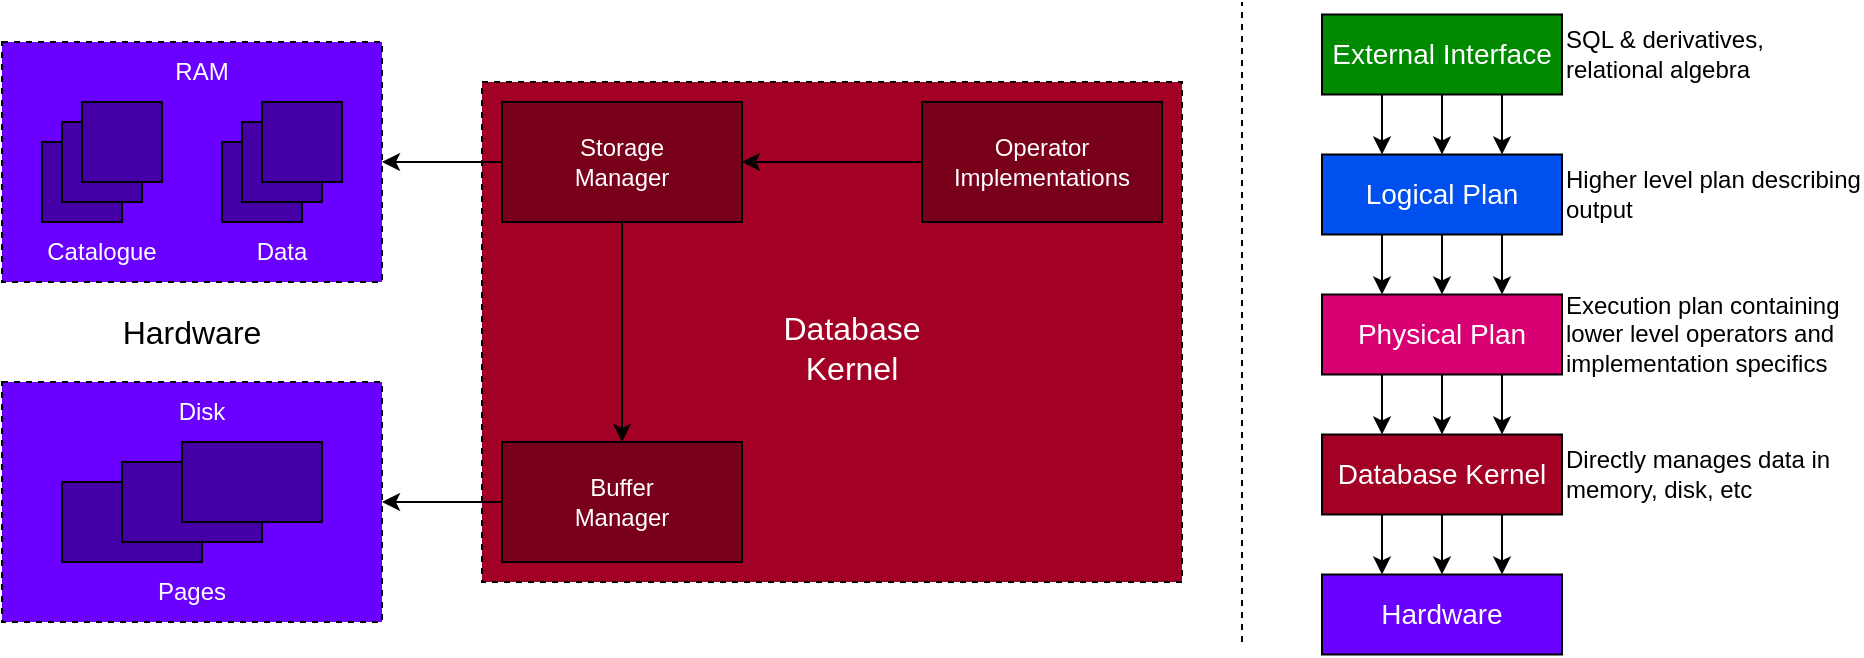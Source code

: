 <mxfile version="20.3.0" type="device"><diagram id="rCHBBHF9_pC9TGvVIrHv" name="Page-1"><mxGraphModel dx="1759" dy="839" grid="1" gridSize="10" guides="1" tooltips="1" connect="1" arrows="1" fold="1" page="1" pageScale="1" pageWidth="827" pageHeight="1169" math="0" shadow="0"><root><mxCell id="0"/><mxCell id="1" parent="0"/><mxCell id="nHFyRBklTX6JSrhu_9DP-26" value="" style="rounded=0;whiteSpace=wrap;html=1;dashed=1;fillColor=#a20025;fontColor=#ffffff;strokeColor=#000000;" vertex="1" parent="1"><mxGeometry x="140" y="160" width="350" height="250" as="geometry"/></mxCell><mxCell id="nHFyRBklTX6JSrhu_9DP-20" value="" style="rounded=0;whiteSpace=wrap;html=1;fillColor=#6a00ff;fontColor=#ffffff;strokeColor=#000000;dashed=1;" vertex="1" parent="1"><mxGeometry x="-100" y="310" width="190" height="120" as="geometry"/></mxCell><mxCell id="nHFyRBklTX6JSrhu_9DP-5" style="edgeStyle=orthogonalEdgeStyle;rounded=0;orthogonalLoop=1;jettySize=auto;html=1;exitX=0.5;exitY=1;exitDx=0;exitDy=0;entryX=0.5;entryY=0;entryDx=0;entryDy=0;" edge="1" parent="1" source="nHFyRBklTX6JSrhu_9DP-1" target="nHFyRBklTX6JSrhu_9DP-2"><mxGeometry relative="1" as="geometry"/></mxCell><mxCell id="nHFyRBklTX6JSrhu_9DP-25" style="edgeStyle=orthogonalEdgeStyle;rounded=0;orthogonalLoop=1;jettySize=auto;html=1;exitX=0;exitY=0.5;exitDx=0;exitDy=0;entryX=1;entryY=0.5;entryDx=0;entryDy=0;" edge="1" parent="1" source="nHFyRBklTX6JSrhu_9DP-1" target="nHFyRBklTX6JSrhu_9DP-6"><mxGeometry relative="1" as="geometry"/></mxCell><mxCell id="nHFyRBklTX6JSrhu_9DP-1" value="Storage&lt;br&gt;Manager" style="rounded=0;whiteSpace=wrap;html=1;fillColor=#78001B;fontColor=#ffffff;strokeColor=#000000;" vertex="1" parent="1"><mxGeometry x="150" y="170" width="120" height="60" as="geometry"/></mxCell><mxCell id="nHFyRBklTX6JSrhu_9DP-24" style="edgeStyle=orthogonalEdgeStyle;rounded=0;orthogonalLoop=1;jettySize=auto;html=1;exitX=0;exitY=0.5;exitDx=0;exitDy=0;entryX=1;entryY=0.5;entryDx=0;entryDy=0;" edge="1" parent="1" source="nHFyRBklTX6JSrhu_9DP-2" target="nHFyRBklTX6JSrhu_9DP-20"><mxGeometry relative="1" as="geometry"/></mxCell><mxCell id="nHFyRBklTX6JSrhu_9DP-2" value="Buffer&lt;br&gt;Manager" style="rounded=0;whiteSpace=wrap;html=1;fillColor=#78001B;fontColor=#ffffff;strokeColor=#000000;" vertex="1" parent="1"><mxGeometry x="150" y="340" width="120" height="60" as="geometry"/></mxCell><mxCell id="nHFyRBklTX6JSrhu_9DP-4" style="edgeStyle=orthogonalEdgeStyle;rounded=0;orthogonalLoop=1;jettySize=auto;html=1;exitX=0;exitY=0.5;exitDx=0;exitDy=0;entryX=1;entryY=0.5;entryDx=0;entryDy=0;" edge="1" parent="1" source="nHFyRBklTX6JSrhu_9DP-3" target="nHFyRBklTX6JSrhu_9DP-1"><mxGeometry relative="1" as="geometry"/></mxCell><mxCell id="nHFyRBklTX6JSrhu_9DP-3" value="Operator&lt;br&gt;Implementations" style="rounded=0;whiteSpace=wrap;html=1;fillColor=#78001B;fontColor=#ffffff;strokeColor=#000000;" vertex="1" parent="1"><mxGeometry x="360" y="170" width="120" height="60" as="geometry"/></mxCell><mxCell id="nHFyRBklTX6JSrhu_9DP-6" value="" style="rounded=0;whiteSpace=wrap;html=1;fillColor=#6a00ff;fontColor=#ffffff;strokeColor=#000000;dashed=1;" vertex="1" parent="1"><mxGeometry x="-100" y="140" width="190" height="120" as="geometry"/></mxCell><mxCell id="nHFyRBklTX6JSrhu_9DP-7" value="" style="rounded=0;whiteSpace=wrap;html=1;fillColor=#4400A6;fontColor=#ffffff;strokeColor=#000000;" vertex="1" parent="1"><mxGeometry x="-80" y="190" width="40" height="40" as="geometry"/></mxCell><mxCell id="nHFyRBklTX6JSrhu_9DP-8" value="" style="rounded=0;whiteSpace=wrap;html=1;fillColor=#4400A6;fontColor=#ffffff;strokeColor=#000000;" vertex="1" parent="1"><mxGeometry x="-70" y="180" width="40" height="40" as="geometry"/></mxCell><mxCell id="nHFyRBklTX6JSrhu_9DP-9" value="" style="rounded=0;whiteSpace=wrap;html=1;fillColor=#4400A6;fontColor=#ffffff;strokeColor=#000000;" vertex="1" parent="1"><mxGeometry x="-60" y="170" width="40" height="40" as="geometry"/></mxCell><mxCell id="nHFyRBklTX6JSrhu_9DP-10" value="" style="rounded=0;whiteSpace=wrap;html=1;fillColor=#4400A6;fontColor=#ffffff;strokeColor=#000000;" vertex="1" parent="1"><mxGeometry x="10" y="190" width="40" height="40" as="geometry"/></mxCell><mxCell id="nHFyRBklTX6JSrhu_9DP-11" value="" style="rounded=0;whiteSpace=wrap;html=1;fillColor=#4400A6;fontColor=#ffffff;strokeColor=#000000;" vertex="1" parent="1"><mxGeometry x="20" y="180" width="40" height="40" as="geometry"/></mxCell><mxCell id="nHFyRBklTX6JSrhu_9DP-12" value="" style="rounded=0;whiteSpace=wrap;html=1;fillColor=#4400A6;fontColor=#ffffff;strokeColor=#000000;" vertex="1" parent="1"><mxGeometry x="30" y="170" width="40" height="40" as="geometry"/></mxCell><mxCell id="nHFyRBklTX6JSrhu_9DP-13" value="Catalogue" style="text;html=1;strokeColor=none;fillColor=none;align=center;verticalAlign=middle;whiteSpace=wrap;rounded=0;fontColor=#FFFFFF;" vertex="1" parent="1"><mxGeometry x="-80" y="230" width="60" height="30" as="geometry"/></mxCell><mxCell id="nHFyRBklTX6JSrhu_9DP-14" value="Data" style="text;html=1;strokeColor=none;fillColor=none;align=center;verticalAlign=middle;whiteSpace=wrap;rounded=0;fontColor=#FFFFFF;" vertex="1" parent="1"><mxGeometry x="10" y="230" width="60" height="30" as="geometry"/></mxCell><mxCell id="nHFyRBklTX6JSrhu_9DP-16" value="" style="rounded=0;whiteSpace=wrap;html=1;fillColor=#4400A6;fontColor=#ffffff;strokeColor=#000000;" vertex="1" parent="1"><mxGeometry x="-70" y="360" width="70" height="40" as="geometry"/></mxCell><mxCell id="nHFyRBklTX6JSrhu_9DP-17" value="" style="rounded=0;whiteSpace=wrap;html=1;fillColor=#4400A6;fontColor=#ffffff;strokeColor=#000000;" vertex="1" parent="1"><mxGeometry x="-40" y="350" width="70" height="40" as="geometry"/></mxCell><mxCell id="nHFyRBklTX6JSrhu_9DP-18" value="" style="rounded=0;whiteSpace=wrap;html=1;fillColor=#4400A6;fontColor=#ffffff;strokeColor=#000000;" vertex="1" parent="1"><mxGeometry x="-10" y="340" width="70" height="40" as="geometry"/></mxCell><mxCell id="nHFyRBklTX6JSrhu_9DP-19" value="Pages" style="text;html=1;strokeColor=none;fillColor=none;align=center;verticalAlign=middle;whiteSpace=wrap;rounded=0;fontColor=#FFFFFF;" vertex="1" parent="1"><mxGeometry x="-35" y="400" width="60" height="30" as="geometry"/></mxCell><mxCell id="nHFyRBklTX6JSrhu_9DP-21" value="RAM" style="text;html=1;strokeColor=none;fillColor=none;align=center;verticalAlign=middle;whiteSpace=wrap;rounded=0;fontColor=#FFFFFF;" vertex="1" parent="1"><mxGeometry x="-30" y="140" width="60" height="30" as="geometry"/></mxCell><mxCell id="nHFyRBklTX6JSrhu_9DP-22" value="Disk" style="text;html=1;strokeColor=none;fillColor=none;align=center;verticalAlign=middle;whiteSpace=wrap;rounded=0;fontColor=#FFFFFF;" vertex="1" parent="1"><mxGeometry x="-30" y="310" width="60" height="30" as="geometry"/></mxCell><mxCell id="nHFyRBklTX6JSrhu_9DP-27" value="Database Kernel" style="text;html=1;strokeColor=none;fillColor=none;align=center;verticalAlign=middle;whiteSpace=wrap;rounded=0;dashed=1;fontSize=16;fontColor=#FFFFFF;" vertex="1" parent="1"><mxGeometry x="270" y="265" width="110" height="55" as="geometry"/></mxCell><mxCell id="nHFyRBklTX6JSrhu_9DP-34" style="edgeStyle=orthogonalEdgeStyle;rounded=0;orthogonalLoop=1;jettySize=auto;html=1;exitX=0.5;exitY=1;exitDx=0;exitDy=0;entryX=0.5;entryY=0;entryDx=0;entryDy=0;" edge="1" parent="1" source="nHFyRBklTX6JSrhu_9DP-29" target="nHFyRBklTX6JSrhu_9DP-30"><mxGeometry relative="1" as="geometry"/></mxCell><mxCell id="nHFyRBklTX6JSrhu_9DP-41" style="edgeStyle=orthogonalEdgeStyle;rounded=0;orthogonalLoop=1;jettySize=auto;html=1;exitX=0.25;exitY=1;exitDx=0;exitDy=0;entryX=0.25;entryY=0;entryDx=0;entryDy=0;fontSize=12;" edge="1" parent="1" source="nHFyRBklTX6JSrhu_9DP-29" target="nHFyRBklTX6JSrhu_9DP-30"><mxGeometry relative="1" as="geometry"/></mxCell><mxCell id="nHFyRBklTX6JSrhu_9DP-42" style="edgeStyle=orthogonalEdgeStyle;rounded=0;orthogonalLoop=1;jettySize=auto;html=1;exitX=0.75;exitY=1;exitDx=0;exitDy=0;entryX=0.75;entryY=0;entryDx=0;entryDy=0;fontSize=12;" edge="1" parent="1" source="nHFyRBklTX6JSrhu_9DP-29" target="nHFyRBklTX6JSrhu_9DP-30"><mxGeometry relative="1" as="geometry"/></mxCell><mxCell id="nHFyRBklTX6JSrhu_9DP-29" value="External Interface" style="rounded=0;whiteSpace=wrap;html=1;fillColor=#008a00;fontColor=#ffffff;strokeColor=#000000;fontSize=14;" vertex="1" parent="1"><mxGeometry x="560" y="126.25" width="120" height="40" as="geometry"/></mxCell><mxCell id="nHFyRBklTX6JSrhu_9DP-35" style="edgeStyle=orthogonalEdgeStyle;rounded=0;orthogonalLoop=1;jettySize=auto;html=1;exitX=0.5;exitY=1;exitDx=0;exitDy=0;entryX=0.5;entryY=0;entryDx=0;entryDy=0;" edge="1" parent="1" source="nHFyRBklTX6JSrhu_9DP-30" target="nHFyRBklTX6JSrhu_9DP-31"><mxGeometry relative="1" as="geometry"/></mxCell><mxCell id="nHFyRBklTX6JSrhu_9DP-43" style="edgeStyle=orthogonalEdgeStyle;rounded=0;orthogonalLoop=1;jettySize=auto;html=1;exitX=0.75;exitY=1;exitDx=0;exitDy=0;entryX=0.75;entryY=0;entryDx=0;entryDy=0;fontSize=12;" edge="1" parent="1" source="nHFyRBklTX6JSrhu_9DP-30" target="nHFyRBklTX6JSrhu_9DP-31"><mxGeometry relative="1" as="geometry"/></mxCell><mxCell id="nHFyRBklTX6JSrhu_9DP-44" style="edgeStyle=orthogonalEdgeStyle;rounded=0;orthogonalLoop=1;jettySize=auto;html=1;exitX=0.25;exitY=1;exitDx=0;exitDy=0;entryX=0.25;entryY=0;entryDx=0;entryDy=0;fontSize=12;" edge="1" parent="1" source="nHFyRBklTX6JSrhu_9DP-30" target="nHFyRBklTX6JSrhu_9DP-31"><mxGeometry relative="1" as="geometry"/></mxCell><mxCell id="nHFyRBklTX6JSrhu_9DP-30" value="Logical Plan" style="rounded=0;whiteSpace=wrap;html=1;fillColor=#0050ef;fontColor=#ffffff;strokeColor=#000000;fontSize=14;" vertex="1" parent="1"><mxGeometry x="560" y="196.25" width="120" height="40" as="geometry"/></mxCell><mxCell id="nHFyRBklTX6JSrhu_9DP-36" style="edgeStyle=orthogonalEdgeStyle;rounded=0;orthogonalLoop=1;jettySize=auto;html=1;exitX=0.5;exitY=1;exitDx=0;exitDy=0;entryX=0.5;entryY=0;entryDx=0;entryDy=0;" edge="1" parent="1" source="nHFyRBklTX6JSrhu_9DP-31" target="nHFyRBklTX6JSrhu_9DP-32"><mxGeometry relative="1" as="geometry"/></mxCell><mxCell id="nHFyRBklTX6JSrhu_9DP-45" style="edgeStyle=orthogonalEdgeStyle;rounded=0;orthogonalLoop=1;jettySize=auto;html=1;exitX=0.25;exitY=1;exitDx=0;exitDy=0;entryX=0.25;entryY=0;entryDx=0;entryDy=0;fontSize=12;" edge="1" parent="1" source="nHFyRBklTX6JSrhu_9DP-31" target="nHFyRBklTX6JSrhu_9DP-32"><mxGeometry relative="1" as="geometry"/></mxCell><mxCell id="nHFyRBklTX6JSrhu_9DP-46" style="edgeStyle=orthogonalEdgeStyle;rounded=0;orthogonalLoop=1;jettySize=auto;html=1;exitX=0.75;exitY=1;exitDx=0;exitDy=0;entryX=0.75;entryY=0;entryDx=0;entryDy=0;fontSize=12;" edge="1" parent="1" source="nHFyRBklTX6JSrhu_9DP-31" target="nHFyRBklTX6JSrhu_9DP-32"><mxGeometry relative="1" as="geometry"/></mxCell><mxCell id="nHFyRBklTX6JSrhu_9DP-31" value="Physical Plan" style="rounded=0;whiteSpace=wrap;html=1;fillColor=#d80073;fontColor=#ffffff;strokeColor=#000000;fontSize=14;" vertex="1" parent="1"><mxGeometry x="560" y="266.25" width="120" height="40" as="geometry"/></mxCell><mxCell id="nHFyRBklTX6JSrhu_9DP-37" style="edgeStyle=orthogonalEdgeStyle;rounded=0;orthogonalLoop=1;jettySize=auto;html=1;exitX=0.5;exitY=1;exitDx=0;exitDy=0;entryX=0.5;entryY=0;entryDx=0;entryDy=0;" edge="1" parent="1" source="nHFyRBklTX6JSrhu_9DP-32" target="nHFyRBklTX6JSrhu_9DP-33"><mxGeometry relative="1" as="geometry"/></mxCell><mxCell id="nHFyRBklTX6JSrhu_9DP-47" style="edgeStyle=orthogonalEdgeStyle;rounded=0;orthogonalLoop=1;jettySize=auto;html=1;exitX=0.25;exitY=1;exitDx=0;exitDy=0;entryX=0.25;entryY=0;entryDx=0;entryDy=0;fontSize=12;" edge="1" parent="1" source="nHFyRBklTX6JSrhu_9DP-32" target="nHFyRBklTX6JSrhu_9DP-33"><mxGeometry relative="1" as="geometry"/></mxCell><mxCell id="nHFyRBklTX6JSrhu_9DP-48" style="edgeStyle=orthogonalEdgeStyle;rounded=0;orthogonalLoop=1;jettySize=auto;html=1;exitX=0.75;exitY=1;exitDx=0;exitDy=0;entryX=0.75;entryY=0;entryDx=0;entryDy=0;fontSize=12;" edge="1" parent="1" source="nHFyRBklTX6JSrhu_9DP-32" target="nHFyRBklTX6JSrhu_9DP-33"><mxGeometry relative="1" as="geometry"/></mxCell><mxCell id="nHFyRBklTX6JSrhu_9DP-32" value="Database Kernel" style="rounded=0;whiteSpace=wrap;html=1;fillColor=#a20025;fontColor=#ffffff;strokeColor=#000000;fontSize=14;" vertex="1" parent="1"><mxGeometry x="560" y="336.25" width="120" height="40" as="geometry"/></mxCell><mxCell id="nHFyRBklTX6JSrhu_9DP-33" value="Hardware" style="rounded=0;whiteSpace=wrap;html=1;fillColor=#6a00ff;fontColor=#ffffff;strokeColor=#000000;fontSize=14;" vertex="1" parent="1"><mxGeometry x="560" y="406.25" width="120" height="40" as="geometry"/></mxCell><mxCell id="nHFyRBklTX6JSrhu_9DP-38" value="SQL &amp;amp; derivatives, relational algebra" style="text;html=1;strokeColor=none;fillColor=none;align=left;verticalAlign=middle;whiteSpace=wrap;rounded=0;dashed=1;fontSize=12;" vertex="1" parent="1"><mxGeometry x="680" y="123.75" width="150" height="45" as="geometry"/></mxCell><mxCell id="nHFyRBklTX6JSrhu_9DP-40" value="Higher level plan describing output" style="text;html=1;strokeColor=none;fillColor=none;align=left;verticalAlign=middle;whiteSpace=wrap;rounded=0;dashed=1;fontSize=12;" vertex="1" parent="1"><mxGeometry x="680" y="201.25" width="150" height="30" as="geometry"/></mxCell><mxCell id="nHFyRBklTX6JSrhu_9DP-49" value="Execution plan containing lower level operators and implementation specifics" style="text;html=1;strokeColor=none;fillColor=none;align=left;verticalAlign=middle;whiteSpace=wrap;rounded=0;dashed=1;fontSize=12;" vertex="1" parent="1"><mxGeometry x="680" y="271.25" width="150" height="30" as="geometry"/></mxCell><mxCell id="nHFyRBklTX6JSrhu_9DP-50" value="Directly manages data in memory, disk, etc" style="text;html=1;strokeColor=none;fillColor=none;align=left;verticalAlign=middle;whiteSpace=wrap;rounded=0;dashed=1;fontSize=12;" vertex="1" parent="1"><mxGeometry x="680" y="341.25" width="150" height="30" as="geometry"/></mxCell><mxCell id="nHFyRBklTX6JSrhu_9DP-57" value="Hardware" style="text;html=1;strokeColor=none;fillColor=none;align=center;verticalAlign=middle;whiteSpace=wrap;rounded=0;dashed=1;fontSize=16;" vertex="1" parent="1"><mxGeometry x="-60" y="257.5" width="110" height="55" as="geometry"/></mxCell><mxCell id="nHFyRBklTX6JSrhu_9DP-58" value="" style="endArrow=none;dashed=1;html=1;rounded=0;fontSize=12;" edge="1" parent="1"><mxGeometry width="50" height="50" relative="1" as="geometry"><mxPoint x="520" y="440" as="sourcePoint"/><mxPoint x="520" y="120" as="targetPoint"/></mxGeometry></mxCell></root></mxGraphModel></diagram></mxfile>